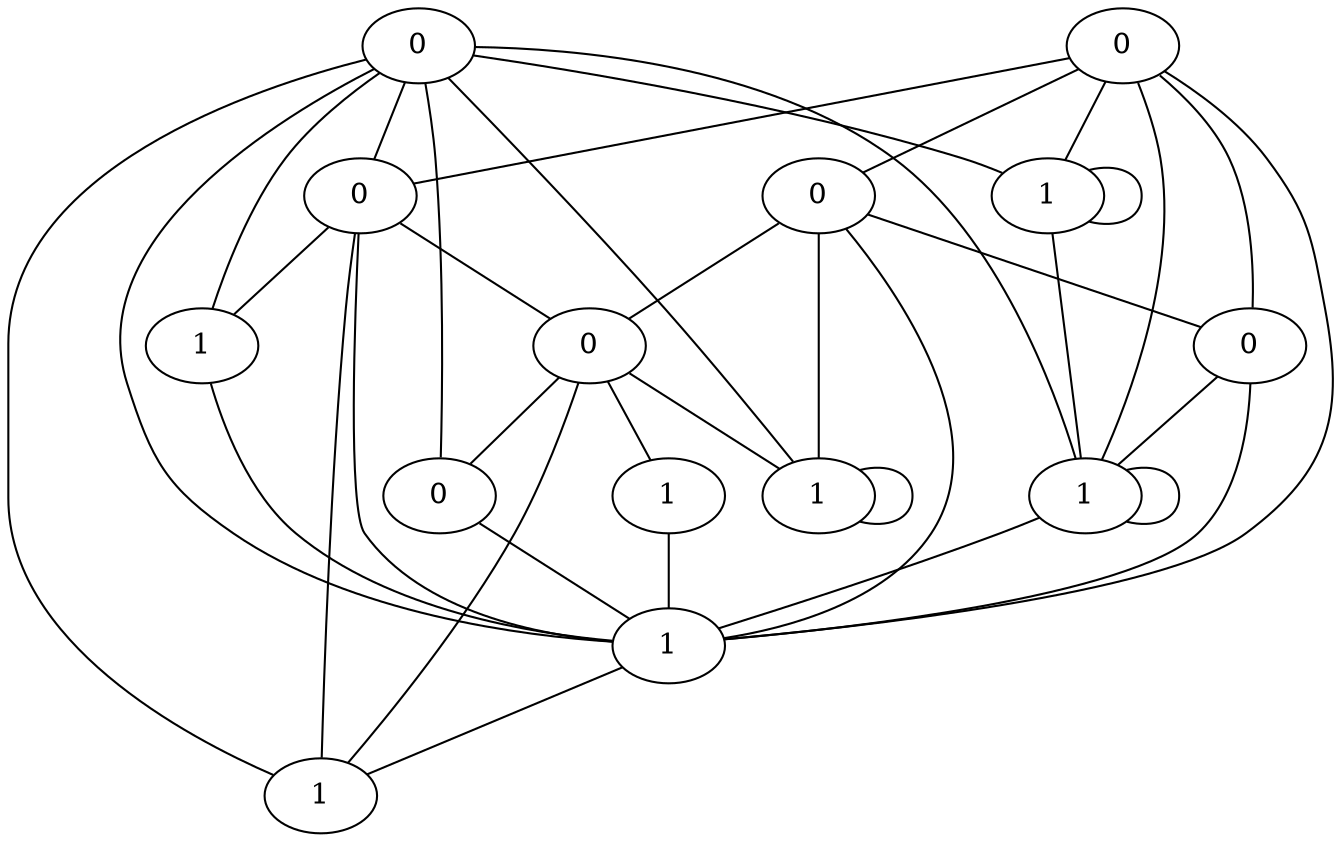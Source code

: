 graph  {
2273 [features="[]", label=0];
2274 [features="[]", label=0];
2275 [features="[]", label=0];
2276 [features="[]", label=0];
2277 [features="[]", label=0];
2278 [features="[]", label=0];
2279 [features="[]", label=0];
2280 [features="[]", label=1];
2281 [features="[]", label=1];
2282 [features="[]", label=1];
2283 [features="[]", label=1];
2284 [features="[]", label=1];
2285 [features="[]", label=1];
2286 [features="[]", label=1];
2273 -- 2274  [features="[]"];
2273 -- 2275  [features="[]"];
2273 -- 2277  [features="[]"];
2273 -- 2280  [features="[]"];
2273 -- 2282  [features="[]"];
2273 -- 2285  [features="[]"];
2274 -- 2275  [features="[]"];
2274 -- 2278  [features="[]"];
2274 -- 2285  [features="[]"];
2274 -- 2284  [features="[]"];
2275 -- 2282  [features="[]"];
2275 -- 2285  [features="[]"];
2276 -- 2279  [features="[]"];
2276 -- 2277  [features="[]"];
2276 -- 2285  [features="[]"];
2276 -- 2286  [features="[]"];
2276 -- 2282  [features="[]"];
2276 -- 2284  [features="[]"];
2276 -- 2281  [features="[]"];
2276 -- 2280  [features="[]"];
2277 -- 2278  [features="[]"];
2277 -- 2286  [features="[]"];
2277 -- 2285  [features="[]"];
2277 -- 2281  [features="[]"];
2278 -- 2279  [features="[]"];
2278 -- 2284  [features="[]"];
2278 -- 2283  [features="[]"];
2278 -- 2286  [features="[]"];
2279 -- 2285  [features="[]"];
2280 -- 2280  [features="[]"];
2280 -- 2282  [features="[]"];
2281 -- 2285  [features="[]"];
2282 -- 2282  [features="[]"];
2282 -- 2285  [features="[]"];
2283 -- 2285  [features="[]"];
2284 -- 2284  [features="[]"];
2285 -- 2286  [features="[]"];
}
